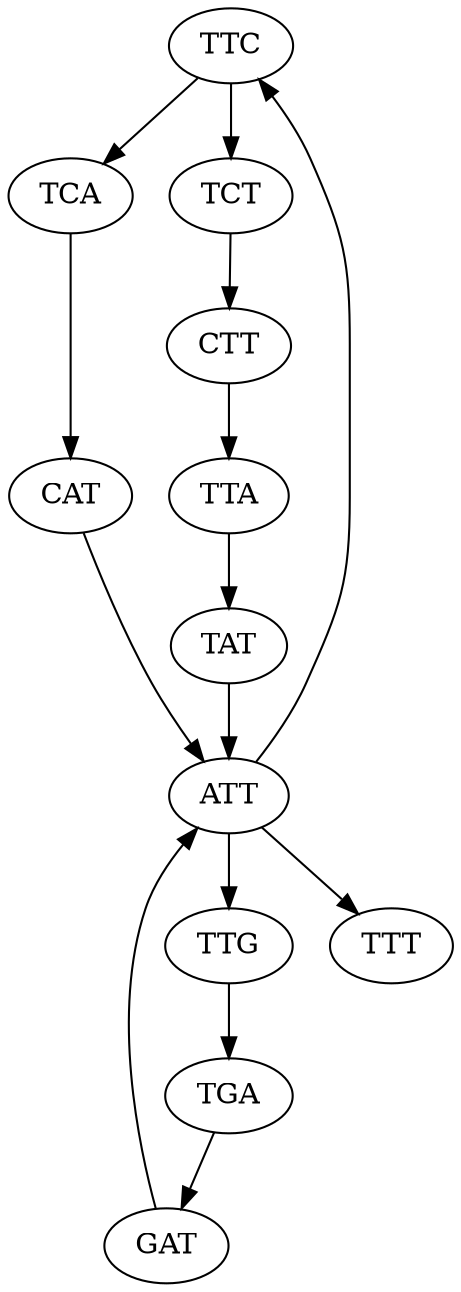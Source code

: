 digraph {
TTC -> TCA
TCT -> CTT
TGA -> GAT
CAT -> ATT
ATT -> TTC
ATT -> TTG
CTT -> TTA
GAT -> ATT
TAT -> ATT
TCA -> CAT
TTA -> TAT
TTG -> TGA
TTC -> TCT
ATT -> TTT
}
